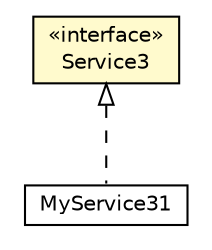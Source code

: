 #!/usr/local/bin/dot
#
# Class diagram 
# Generated by UMLGraph version R5_6_6-8-g8d7759 (http://www.umlgraph.org/)
#

digraph G {
	edge [fontname="Helvetica",fontsize=10,labelfontname="Helvetica",labelfontsize=10];
	node [fontname="Helvetica",fontsize=10,shape=plaintext];
	nodesep=0.25;
	ranksep=0.5;
	// org.dayatang.ioc.guice.Service3
	c41605 [label=<<table title="org.dayatang.ioc.guice.Service3" border="0" cellborder="1" cellspacing="0" cellpadding="2" port="p" bgcolor="lemonChiffon" href="./Service3.html">
		<tr><td><table border="0" cellspacing="0" cellpadding="1">
<tr><td align="center" balign="center"> &#171;interface&#187; </td></tr>
<tr><td align="center" balign="center"> Service3 </td></tr>
		</table></td></tr>
		</table>>, URL="./Service3.html", fontname="Helvetica", fontcolor="black", fontsize=10.0];
	// org.dayatang.ioc.guice.MyService31
	c41606 [label=<<table title="org.dayatang.ioc.guice.MyService31" border="0" cellborder="1" cellspacing="0" cellpadding="2" port="p" href="./MyService31.html">
		<tr><td><table border="0" cellspacing="0" cellpadding="1">
<tr><td align="center" balign="center"> MyService31 </td></tr>
		</table></td></tr>
		</table>>, URL="./MyService31.html", fontname="Helvetica", fontcolor="black", fontsize=10.0];
	//org.dayatang.ioc.guice.MyService31 implements org.dayatang.ioc.guice.Service3
	c41605:p -> c41606:p [dir=back,arrowtail=empty,style=dashed];
}

